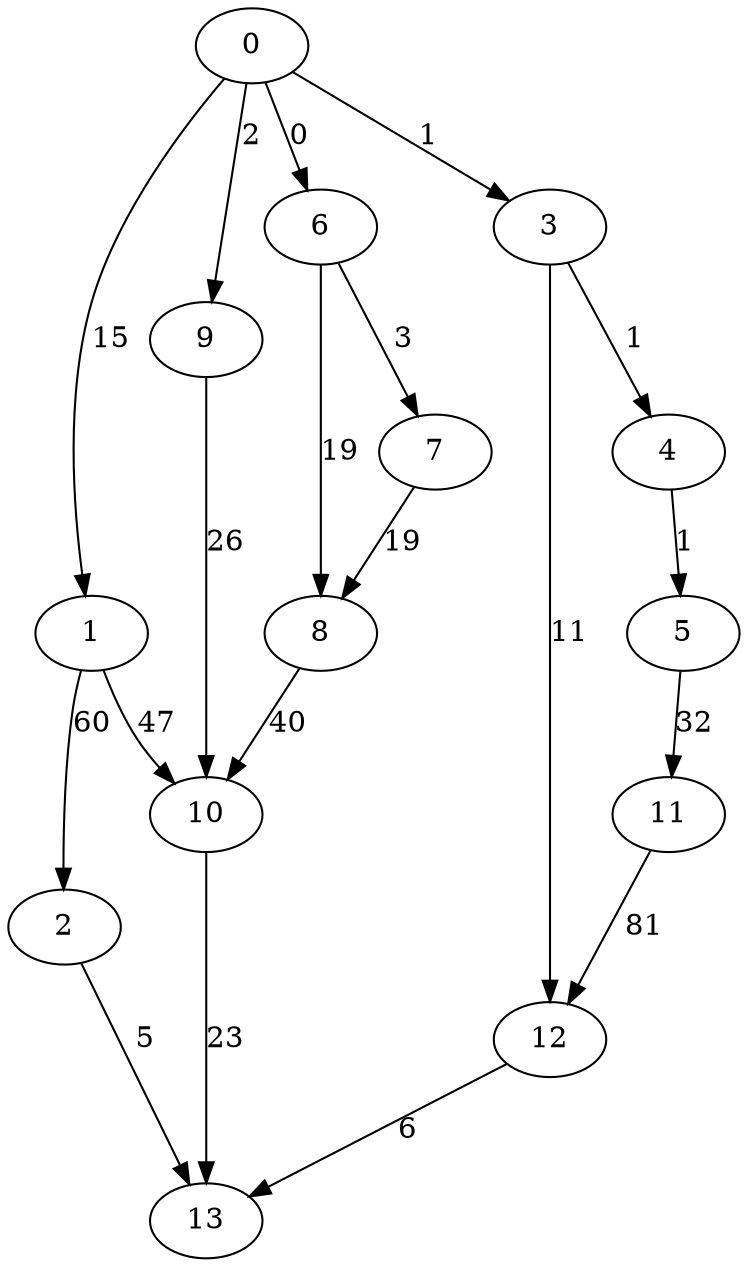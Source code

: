 digraph small {
0 -> 1 [ label = 15 ];
0 -> 3 [ label = 1 ];
0 -> 6 [ label = 0 ];
0 -> 9 [ label = 2 ];
1 -> 2 [ label = 60 ];
1 -> 10 [ label = 47 ];
2 -> 13 [ label = 5 ];
3 -> 4 [ label = 1 ];
3 -> 12 [ label = 11 ];
4 -> 5 [ label = 1 ];
5 -> 11 [ label = 32 ];
6 -> 7 [ label = 3 ];
6 -> 8 [ label = 19 ];
7 -> 8 [ label = 19 ];
8 -> 10 [ label = 40 ];
9 -> 10 [ label = 26 ];
10 -> 13 [ label = 23 ];
11 -> 12 [ label = 81 ];
12 -> 13 [ label = 6 ];
 }

